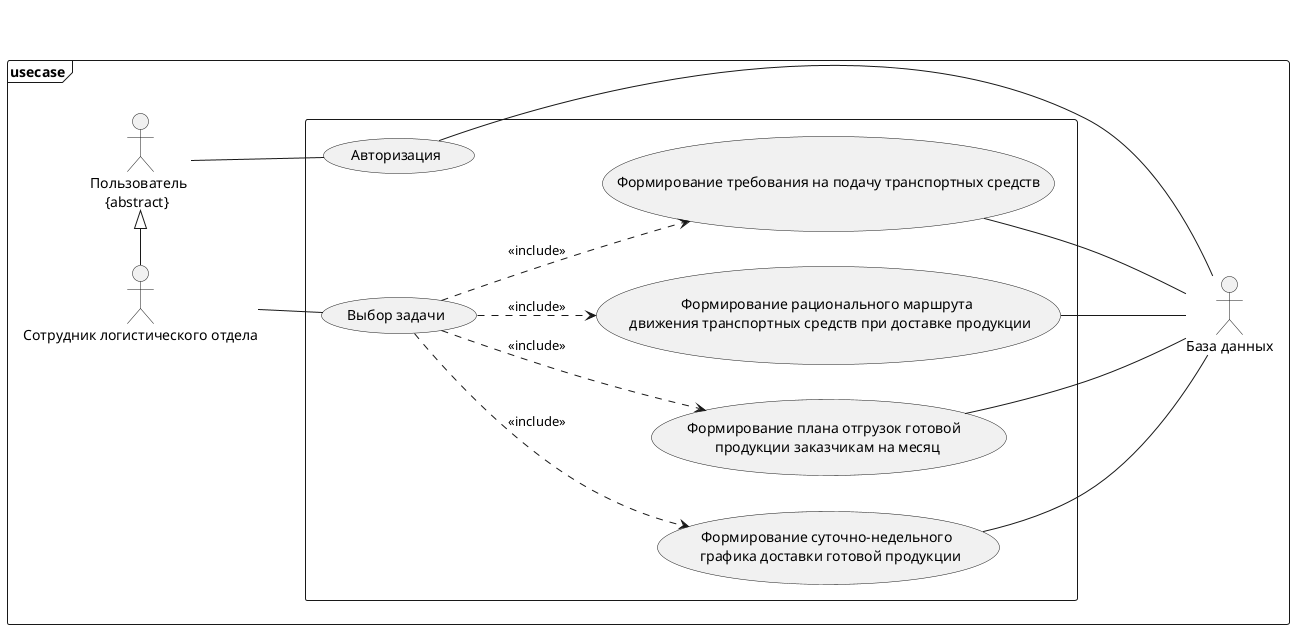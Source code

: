 ﻿@startuml
left to right direction
skinparam packageStyle Frame
package usecase {
actor "Сотрудник логистического отдела" as sotr
actor "Пользователь \n    {abstract}" as user
actor "База данных" as bd
user <|- sotr
rectangle {
 user -- (Авторизация)
 sotr -- (Выбор задачи)
 (Формирование плана отгрузок готовой \n продукции заказчикам на месяц) as z1
 (Формирование суточно-недельного \n графика доставки готовой продукции) as z2
 (Формирование требования на подачу транспортных средств) as z3
 (Формирование рационального маршрута \n движения транспортных средств при доставке продукции) as z4
 (Выбор задачи) ..> z1 : <<include>>
 (Выбор задачи) ..> z2 : <<include>>
 (Выбор задачи) ..> z3 : <<include>>
 (Выбор задачи) ..> z4: <<include>>
 bd -u-- z1
 bd -u-- z2
 bd -u-- z3
 bd -u-- z4
 bd -d- (Авторизация)

 }
}
@enduml